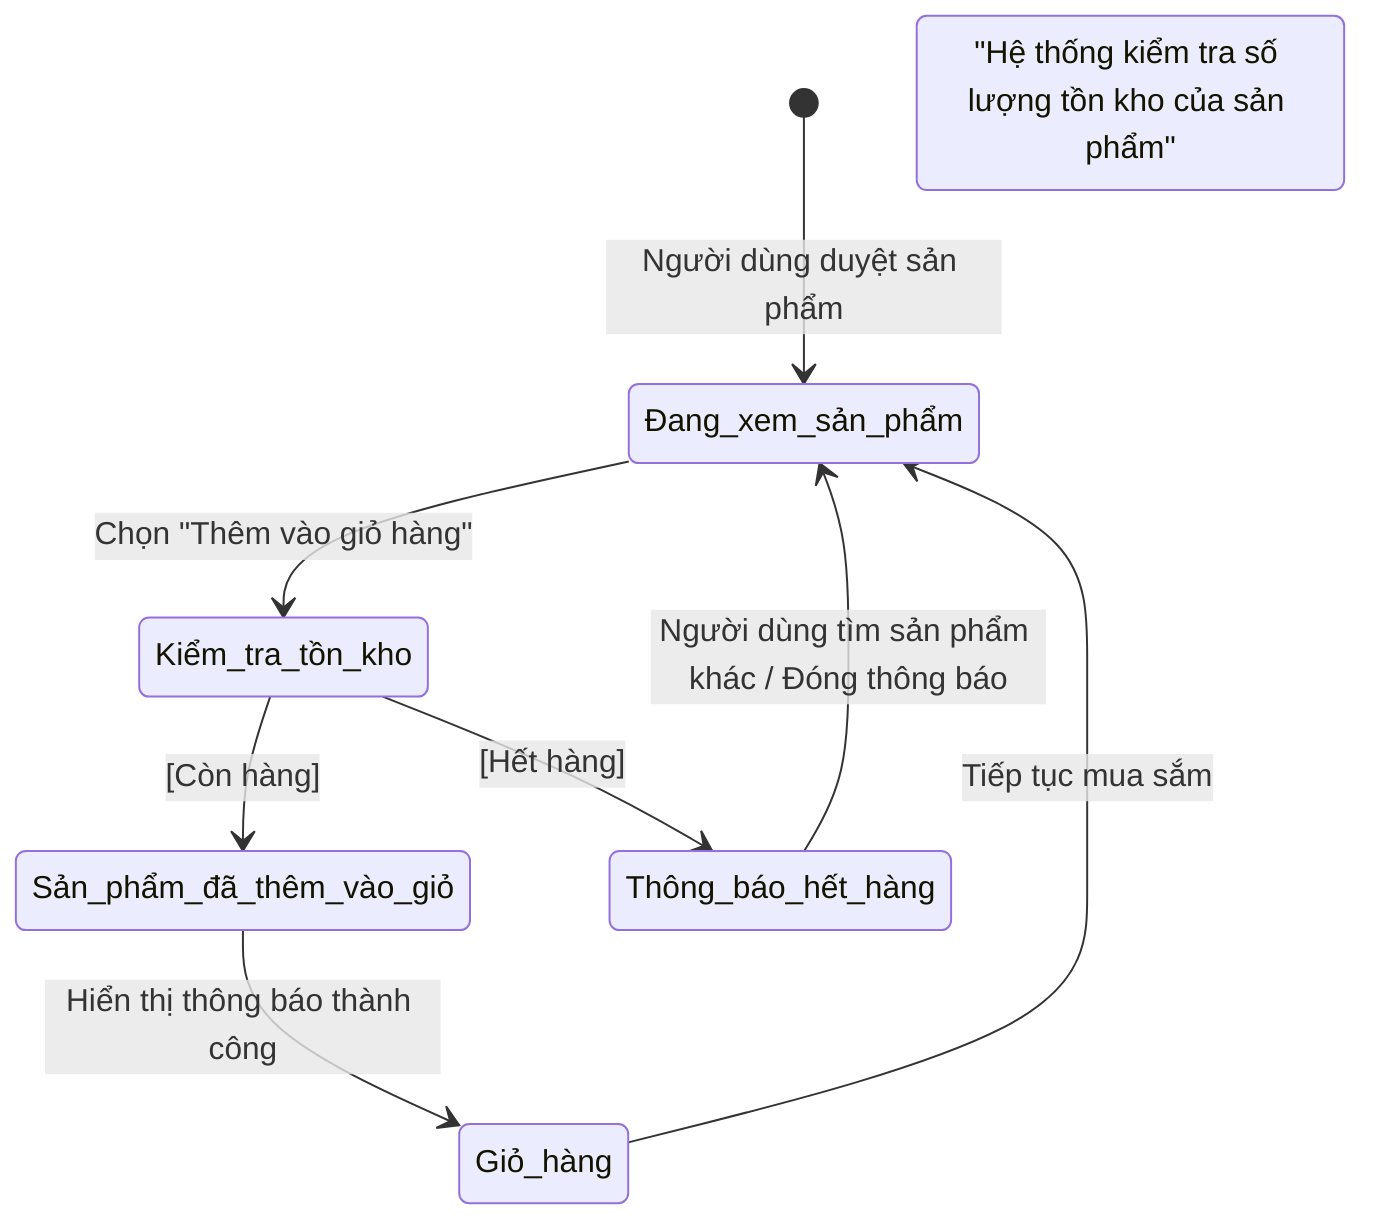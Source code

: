stateDiagram
    [*] --> Đang_xem_sản_phẩm: Người dùng duyệt sản phẩm

    Đang_xem_sản_phẩm --> Kiểm_tra_tồn_kho: Chọn "Thêm vào giỏ hàng"

    state Kiểm_tra_tồn_kho <<choice>>
        Ghi_chú_Kiểm_tra: "Hệ thống kiểm tra số lượng tồn kho của sản phẩm"
        Kiểm_tra_tồn_kho --> Sản_phẩm_đã_thêm_vào_giỏ: [Còn hàng]
        Kiểm_tra_tồn_kho --> Thông_báo_hết_hàng: [Hết hàng]

    Thông_báo_hết_hàng --> Đang_xem_sản_phẩm: Người dùng tìm sản phẩm khác / Đóng thông báo

    Sản_phẩm_đã_thêm_vào_giỏ --> Giỏ_hàng: Hiển thị thông báo thành công



    Giỏ_hàng --> Đang_xem_sản_phẩm: Tiếp tục mua sắm